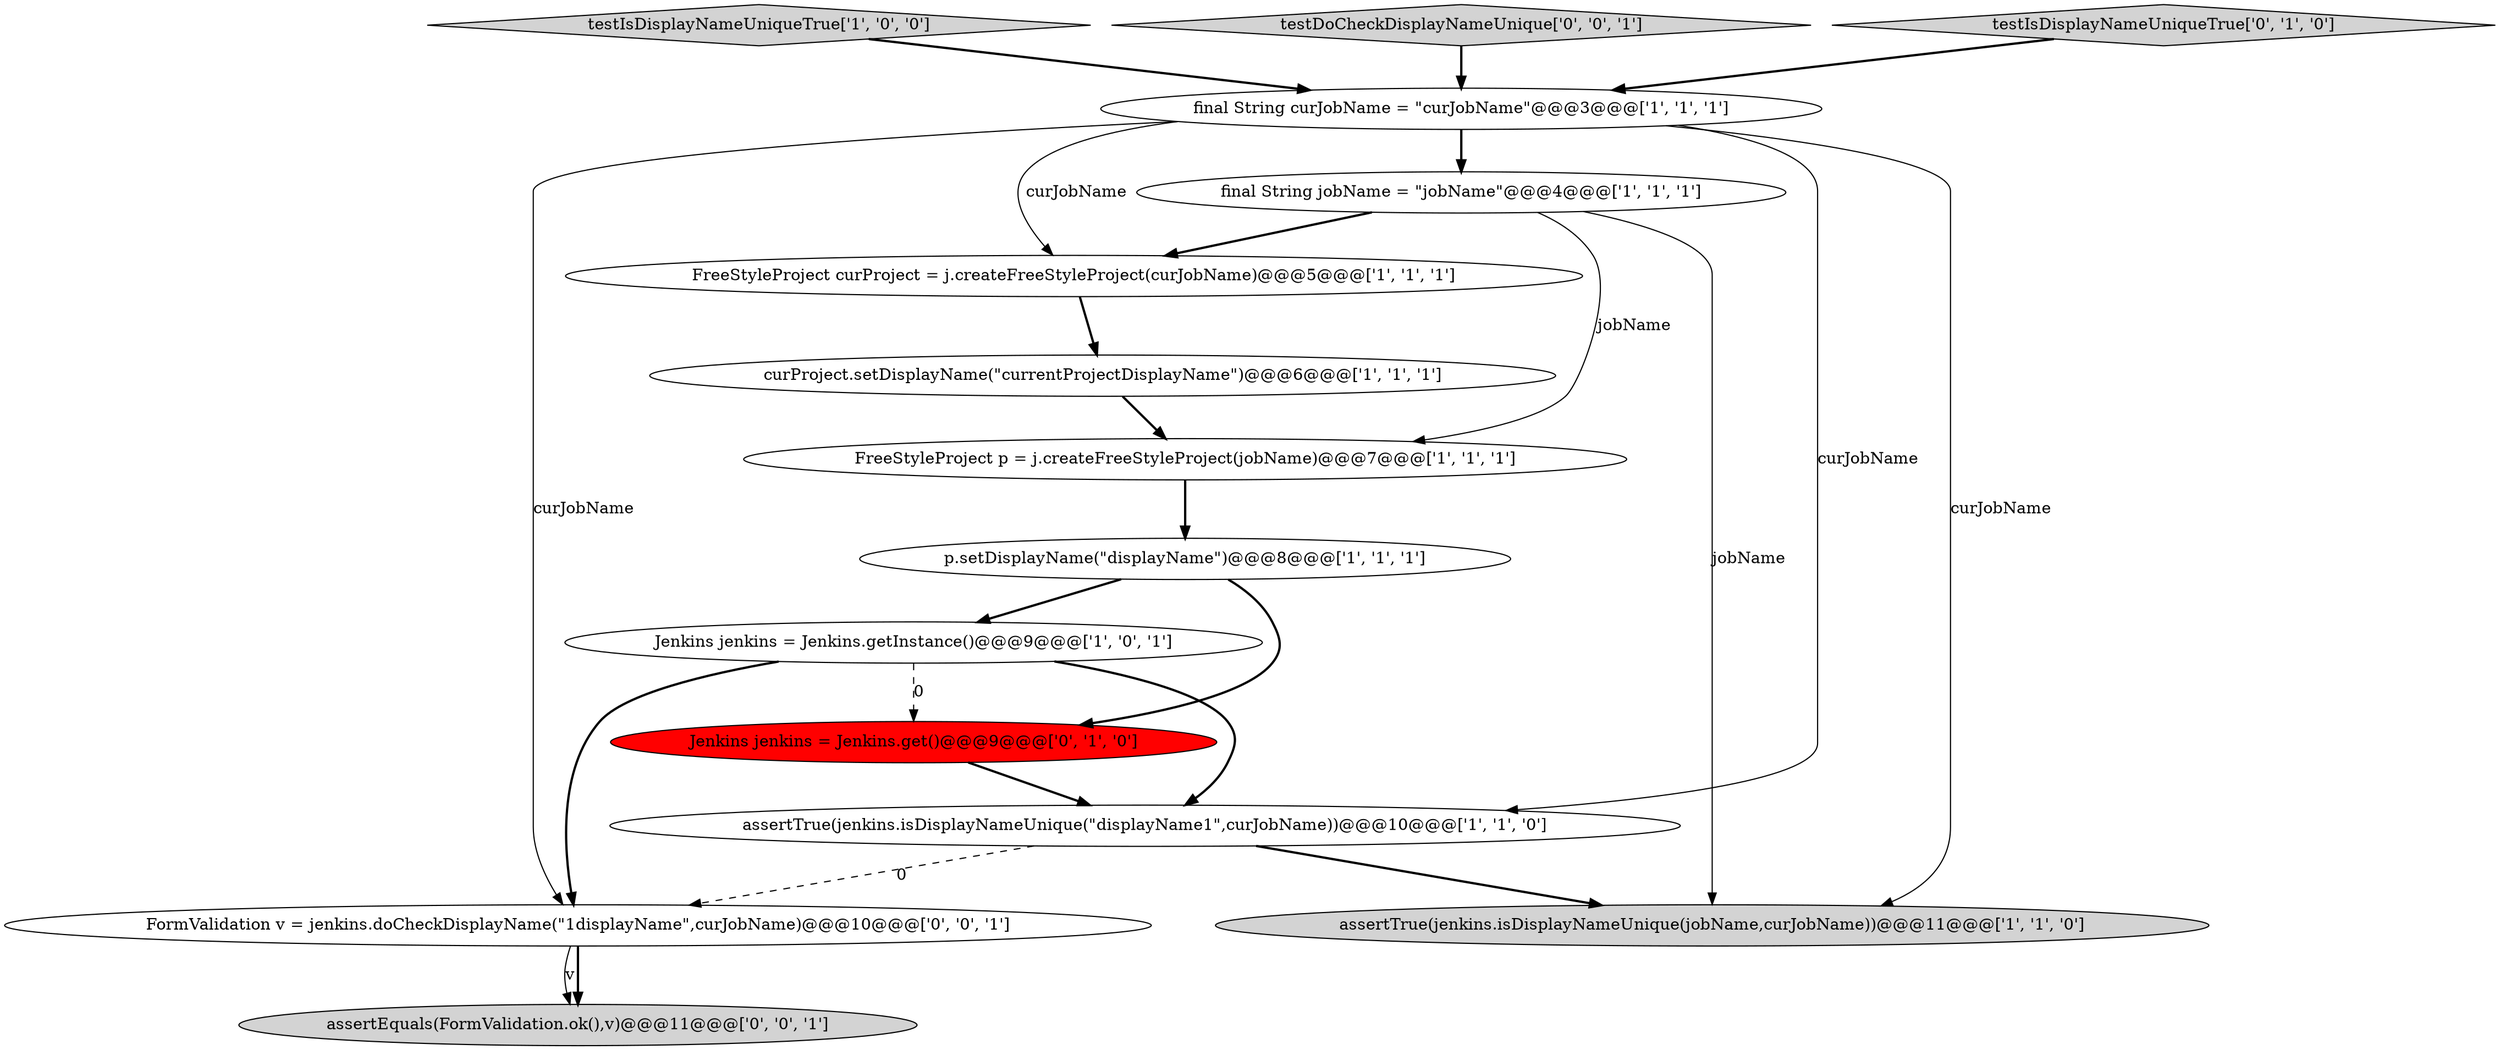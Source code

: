 digraph {
13 [style = filled, label = "FormValidation v = jenkins.doCheckDisplayName(\"1displayName\",curJobName)@@@10@@@['0', '0', '1']", fillcolor = white, shape = ellipse image = "AAA0AAABBB3BBB"];
11 [style = filled, label = "Jenkins jenkins = Jenkins.get()@@@9@@@['0', '1', '0']", fillcolor = red, shape = ellipse image = "AAA1AAABBB2BBB"];
14 [style = filled, label = "assertEquals(FormValidation.ok(),v)@@@11@@@['0', '0', '1']", fillcolor = lightgray, shape = ellipse image = "AAA0AAABBB3BBB"];
8 [style = filled, label = "assertTrue(jenkins.isDisplayNameUnique(\"displayName1\",curJobName))@@@10@@@['1', '1', '0']", fillcolor = white, shape = ellipse image = "AAA0AAABBB1BBB"];
9 [style = filled, label = "testIsDisplayNameUniqueTrue['1', '0', '0']", fillcolor = lightgray, shape = diamond image = "AAA0AAABBB1BBB"];
2 [style = filled, label = "curProject.setDisplayName(\"currentProjectDisplayName\")@@@6@@@['1', '1', '1']", fillcolor = white, shape = ellipse image = "AAA0AAABBB1BBB"];
1 [style = filled, label = "Jenkins jenkins = Jenkins.getInstance()@@@9@@@['1', '0', '1']", fillcolor = white, shape = ellipse image = "AAA0AAABBB1BBB"];
6 [style = filled, label = "p.setDisplayName(\"displayName\")@@@8@@@['1', '1', '1']", fillcolor = white, shape = ellipse image = "AAA0AAABBB1BBB"];
7 [style = filled, label = "FreeStyleProject curProject = j.createFreeStyleProject(curJobName)@@@5@@@['1', '1', '1']", fillcolor = white, shape = ellipse image = "AAA0AAABBB1BBB"];
12 [style = filled, label = "testDoCheckDisplayNameUnique['0', '0', '1']", fillcolor = lightgray, shape = diamond image = "AAA0AAABBB3BBB"];
4 [style = filled, label = "FreeStyleProject p = j.createFreeStyleProject(jobName)@@@7@@@['1', '1', '1']", fillcolor = white, shape = ellipse image = "AAA0AAABBB1BBB"];
0 [style = filled, label = "assertTrue(jenkins.isDisplayNameUnique(jobName,curJobName))@@@11@@@['1', '1', '0']", fillcolor = lightgray, shape = ellipse image = "AAA0AAABBB1BBB"];
10 [style = filled, label = "testIsDisplayNameUniqueTrue['0', '1', '0']", fillcolor = lightgray, shape = diamond image = "AAA0AAABBB2BBB"];
3 [style = filled, label = "final String jobName = \"jobName\"@@@4@@@['1', '1', '1']", fillcolor = white, shape = ellipse image = "AAA0AAABBB1BBB"];
5 [style = filled, label = "final String curJobName = \"curJobName\"@@@3@@@['1', '1', '1']", fillcolor = white, shape = ellipse image = "AAA0AAABBB1BBB"];
5->3 [style = bold, label=""];
1->8 [style = bold, label=""];
12->5 [style = bold, label=""];
5->8 [style = solid, label="curJobName"];
4->6 [style = bold, label=""];
5->0 [style = solid, label="curJobName"];
3->4 [style = solid, label="jobName"];
2->4 [style = bold, label=""];
1->13 [style = bold, label=""];
8->13 [style = dashed, label="0"];
8->0 [style = bold, label=""];
6->1 [style = bold, label=""];
3->0 [style = solid, label="jobName"];
10->5 [style = bold, label=""];
3->7 [style = bold, label=""];
7->2 [style = bold, label=""];
1->11 [style = dashed, label="0"];
6->11 [style = bold, label=""];
13->14 [style = solid, label="v"];
9->5 [style = bold, label=""];
11->8 [style = bold, label=""];
5->7 [style = solid, label="curJobName"];
13->14 [style = bold, label=""];
5->13 [style = solid, label="curJobName"];
}
